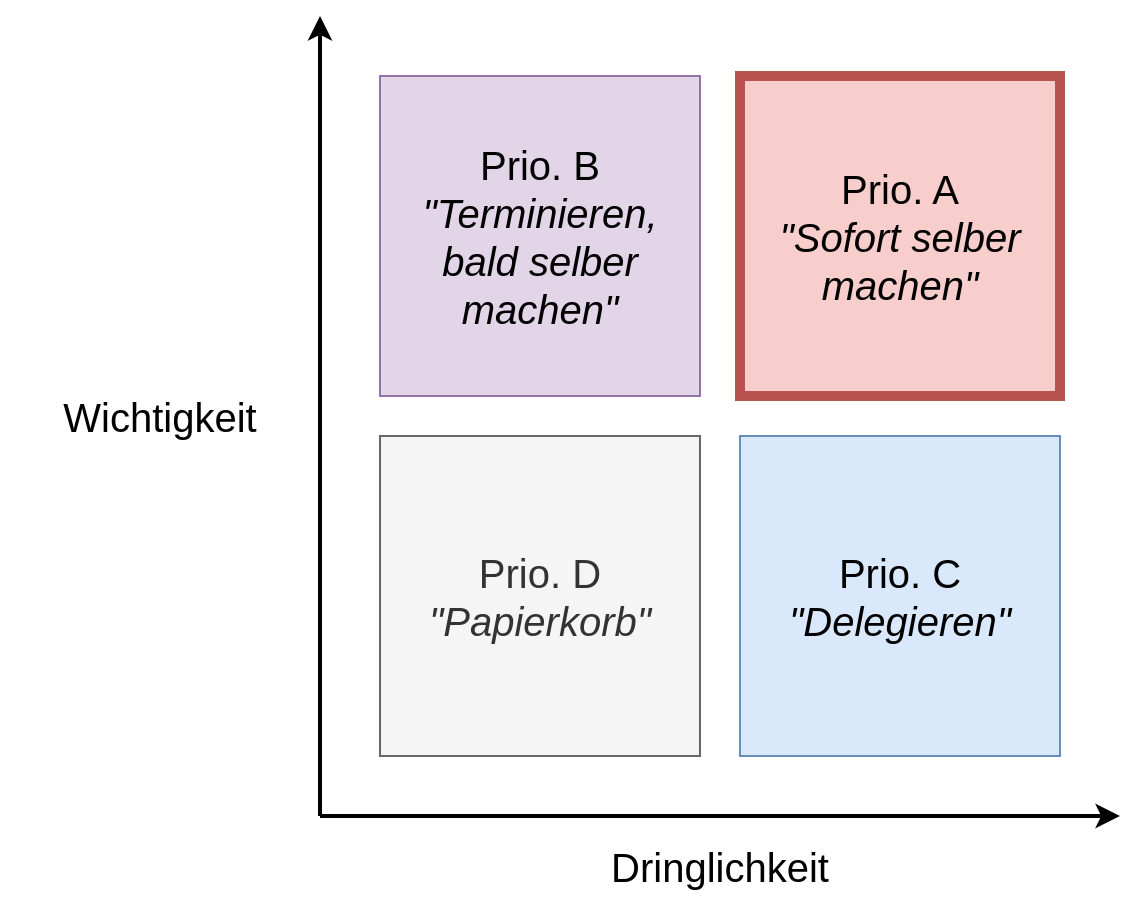 <mxfile version="24.5.3" type="device">
  <diagram name="Seite-1" id="wbKzrDslZjSC3c9pPJzk">
    <mxGraphModel dx="2074" dy="1244" grid="1" gridSize="10" guides="1" tooltips="1" connect="1" arrows="1" fold="1" page="1" pageScale="1" pageWidth="827" pageHeight="1169" math="0" shadow="0">
      <root>
        <mxCell id="0" />
        <mxCell id="1" parent="0" />
        <mxCell id="jeDcAwQA-8IsZO7BGQtT-1" value="Prio. B&lt;div&gt;&lt;i&gt;&quot;Terminieren, bald selber machen&quot;&lt;/i&gt;&lt;/div&gt;" style="whiteSpace=wrap;html=1;aspect=fixed;fontSize=20;fillColor=#e1d5e7;strokeColor=#9673a6;" parent="1" vertex="1">
          <mxGeometry x="230" y="390" width="160" height="160" as="geometry" />
        </mxCell>
        <mxCell id="jeDcAwQA-8IsZO7BGQtT-2" value="Prio. D&lt;br&gt;&lt;i&gt;&quot;Papierkorb&quot;&lt;/i&gt;" style="whiteSpace=wrap;html=1;aspect=fixed;fontSize=20;fillColor=#f5f5f5;strokeColor=#666666;fontColor=#333333;" parent="1" vertex="1">
          <mxGeometry x="230" y="570" width="160" height="160" as="geometry" />
        </mxCell>
        <mxCell id="jeDcAwQA-8IsZO7BGQtT-3" value="Prio. A&lt;br&gt;&lt;i&gt;&quot;Sofort selber machen&quot;&lt;/i&gt;" style="whiteSpace=wrap;html=1;aspect=fixed;fontSize=20;fillColor=#f8cecc;strokeColor=#b85450;strokeWidth=5;" parent="1" vertex="1">
          <mxGeometry x="410" y="390" width="160" height="160" as="geometry" />
        </mxCell>
        <mxCell id="jeDcAwQA-8IsZO7BGQtT-4" value="Prio. C&lt;br&gt;&lt;i&gt;&quot;Delegieren&quot;&lt;/i&gt;" style="whiteSpace=wrap;html=1;aspect=fixed;fontSize=20;fillColor=#dae8fc;strokeColor=#6c8ebf;" parent="1" vertex="1">
          <mxGeometry x="410" y="570" width="160" height="160" as="geometry" />
        </mxCell>
        <mxCell id="jeDcAwQA-8IsZO7BGQtT-5" value="Dringlichkeit" style="text;html=1;align=center;verticalAlign=middle;whiteSpace=wrap;rounded=0;fontSize=20;fontStyle=0" parent="1" vertex="1">
          <mxGeometry x="320" y="770" width="160" height="30" as="geometry" />
        </mxCell>
        <mxCell id="jeDcAwQA-8IsZO7BGQtT-6" value="Wichtigkeit" style="text;html=1;align=center;verticalAlign=middle;whiteSpace=wrap;rounded=0;fontSize=20;" parent="1" vertex="1">
          <mxGeometry x="40" y="545" width="160" height="30" as="geometry" />
        </mxCell>
        <mxCell id="fwXTcQ87zbBSOZBN-Jjj-1" value="" style="endArrow=classic;html=1;rounded=0;strokeWidth=2;" edge="1" parent="1">
          <mxGeometry width="50" height="50" relative="1" as="geometry">
            <mxPoint x="200" y="760" as="sourcePoint" />
            <mxPoint x="600" y="760" as="targetPoint" />
          </mxGeometry>
        </mxCell>
        <mxCell id="fwXTcQ87zbBSOZBN-Jjj-2" value="" style="endArrow=classic;html=1;rounded=0;strokeWidth=2;" edge="1" parent="1">
          <mxGeometry width="50" height="50" relative="1" as="geometry">
            <mxPoint x="200" y="760" as="sourcePoint" />
            <mxPoint x="200" y="360" as="targetPoint" />
          </mxGeometry>
        </mxCell>
      </root>
    </mxGraphModel>
  </diagram>
</mxfile>
